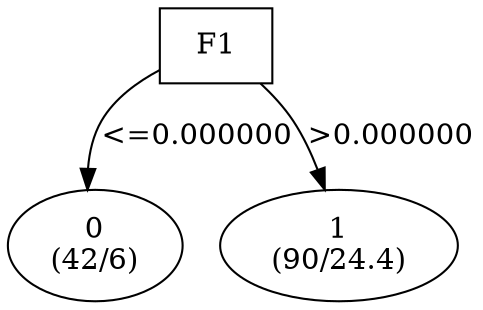 digraph YaDT {
n0 [ shape=box, label="F1\n"]
n0 -> n1 [label="<=0.000000"]
n1 [ shape=ellipse, label="0\n(42/6)"]
n0 -> n2 [label=">0.000000"]
n2 [ shape=ellipse, label="1\n(90/24.4)"]
}
